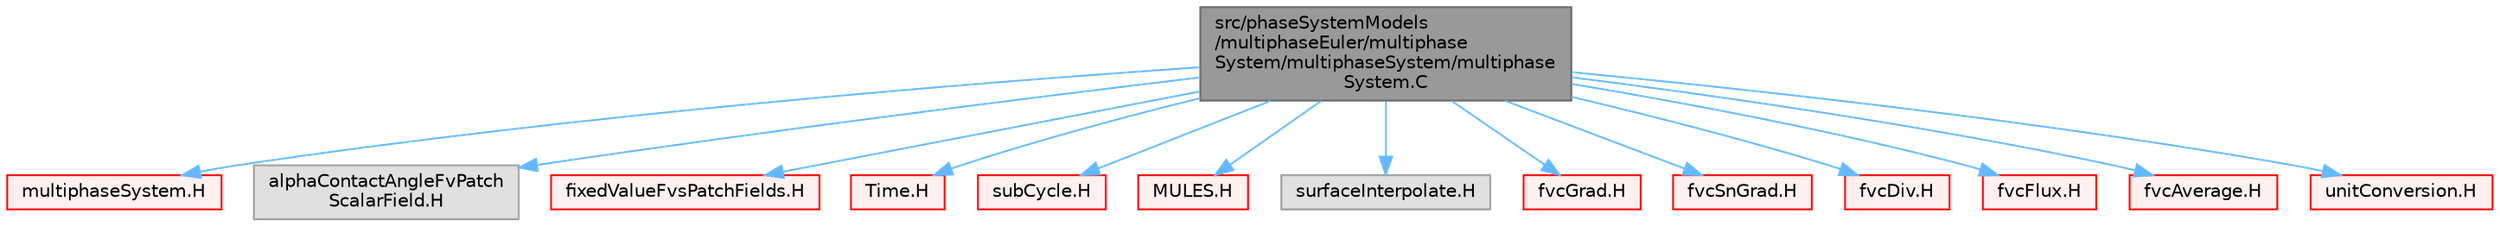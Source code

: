 digraph "src/phaseSystemModels/multiphaseEuler/multiphaseSystem/multiphaseSystem/multiphaseSystem.C"
{
 // LATEX_PDF_SIZE
  bgcolor="transparent";
  edge [fontname=Helvetica,fontsize=10,labelfontname=Helvetica,labelfontsize=10];
  node [fontname=Helvetica,fontsize=10,shape=box,height=0.2,width=0.4];
  Node1 [id="Node000001",label="src/phaseSystemModels\l/multiphaseEuler/multiphase\lSystem/multiphaseSystem/multiphase\lSystem.C",height=0.2,width=0.4,color="gray40", fillcolor="grey60", style="filled", fontcolor="black",tooltip=" "];
  Node1 -> Node2 [id="edge1_Node000001_Node000002",color="steelblue1",style="solid",tooltip=" "];
  Node2 [id="Node000002",label="multiphaseSystem.H",height=0.2,width=0.4,color="red", fillcolor="#FFF0F0", style="filled",URL="$multiphaseEuler_2multiphaseSystem_2multiphaseSystem_2multiphaseSystem_8H.html",tooltip=" "];
  Node1 -> Node395 [id="edge2_Node000001_Node000395",color="steelblue1",style="solid",tooltip=" "];
  Node395 [id="Node000395",label="alphaContactAngleFvPatch\lScalarField.H",height=0.2,width=0.4,color="grey60", fillcolor="#E0E0E0", style="filled",tooltip=" "];
  Node1 -> Node396 [id="edge3_Node000001_Node000396",color="steelblue1",style="solid",tooltip=" "];
  Node396 [id="Node000396",label="fixedValueFvsPatchFields.H",height=0.2,width=0.4,color="red", fillcolor="#FFF0F0", style="filled",URL="$fixedValueFvsPatchFields_8H.html",tooltip=" "];
  Node1 -> Node398 [id="edge4_Node000001_Node000398",color="steelblue1",style="solid",tooltip=" "];
  Node398 [id="Node000398",label="Time.H",height=0.2,width=0.4,color="red", fillcolor="#FFF0F0", style="filled",URL="$Time_8H.html",tooltip=" "];
  Node1 -> Node424 [id="edge5_Node000001_Node000424",color="steelblue1",style="solid",tooltip=" "];
  Node424 [id="Node000424",label="subCycle.H",height=0.2,width=0.4,color="red", fillcolor="#FFF0F0", style="filled",URL="$subCycle_8H.html",tooltip=" "];
  Node1 -> Node426 [id="edge6_Node000001_Node000426",color="steelblue1",style="solid",tooltip=" "];
  Node426 [id="Node000426",label="MULES.H",height=0.2,width=0.4,color="red", fillcolor="#FFF0F0", style="filled",URL="$MULES_8H.html",tooltip="MULES: Multidimensional universal limiter for explicit solution."];
  Node1 -> Node437 [id="edge7_Node000001_Node000437",color="steelblue1",style="solid",tooltip=" "];
  Node437 [id="Node000437",label="surfaceInterpolate.H",height=0.2,width=0.4,color="grey60", fillcolor="#E0E0E0", style="filled",tooltip=" "];
  Node1 -> Node438 [id="edge8_Node000001_Node000438",color="steelblue1",style="solid",tooltip=" "];
  Node438 [id="Node000438",label="fvcGrad.H",height=0.2,width=0.4,color="red", fillcolor="#FFF0F0", style="filled",URL="$fvcGrad_8H.html",tooltip="Calculate the gradient of the given field."];
  Node1 -> Node439 [id="edge9_Node000001_Node000439",color="steelblue1",style="solid",tooltip=" "];
  Node439 [id="Node000439",label="fvcSnGrad.H",height=0.2,width=0.4,color="red", fillcolor="#FFF0F0", style="filled",URL="$fvcSnGrad_8H.html",tooltip="Calculate the snGrad of the given volField."];
  Node1 -> Node440 [id="edge10_Node000001_Node000440",color="steelblue1",style="solid",tooltip=" "];
  Node440 [id="Node000440",label="fvcDiv.H",height=0.2,width=0.4,color="red", fillcolor="#FFF0F0", style="filled",URL="$fvcDiv_8H.html",tooltip="Calculate the divergence of the given field."];
  Node1 -> Node441 [id="edge11_Node000001_Node000441",color="steelblue1",style="solid",tooltip=" "];
  Node441 [id="Node000441",label="fvcFlux.H",height=0.2,width=0.4,color="red", fillcolor="#FFF0F0", style="filled",URL="$fvcFlux_8H.html",tooltip="Calculate the face-flux of the given field."];
  Node1 -> Node442 [id="edge12_Node000001_Node000442",color="steelblue1",style="solid",tooltip=" "];
  Node442 [id="Node000442",label="fvcAverage.H",height=0.2,width=0.4,color="red", fillcolor="#FFF0F0", style="filled",URL="$fvcAverage_8H.html",tooltip="Area-weighted average a surfaceField creating a volField."];
  Node1 -> Node443 [id="edge13_Node000001_Node000443",color="steelblue1",style="solid",tooltip=" "];
  Node443 [id="Node000443",label="unitConversion.H",height=0.2,width=0.4,color="red", fillcolor="#FFF0F0", style="filled",URL="$unitConversion_8H.html",tooltip="Unit conversion functions."];
}
